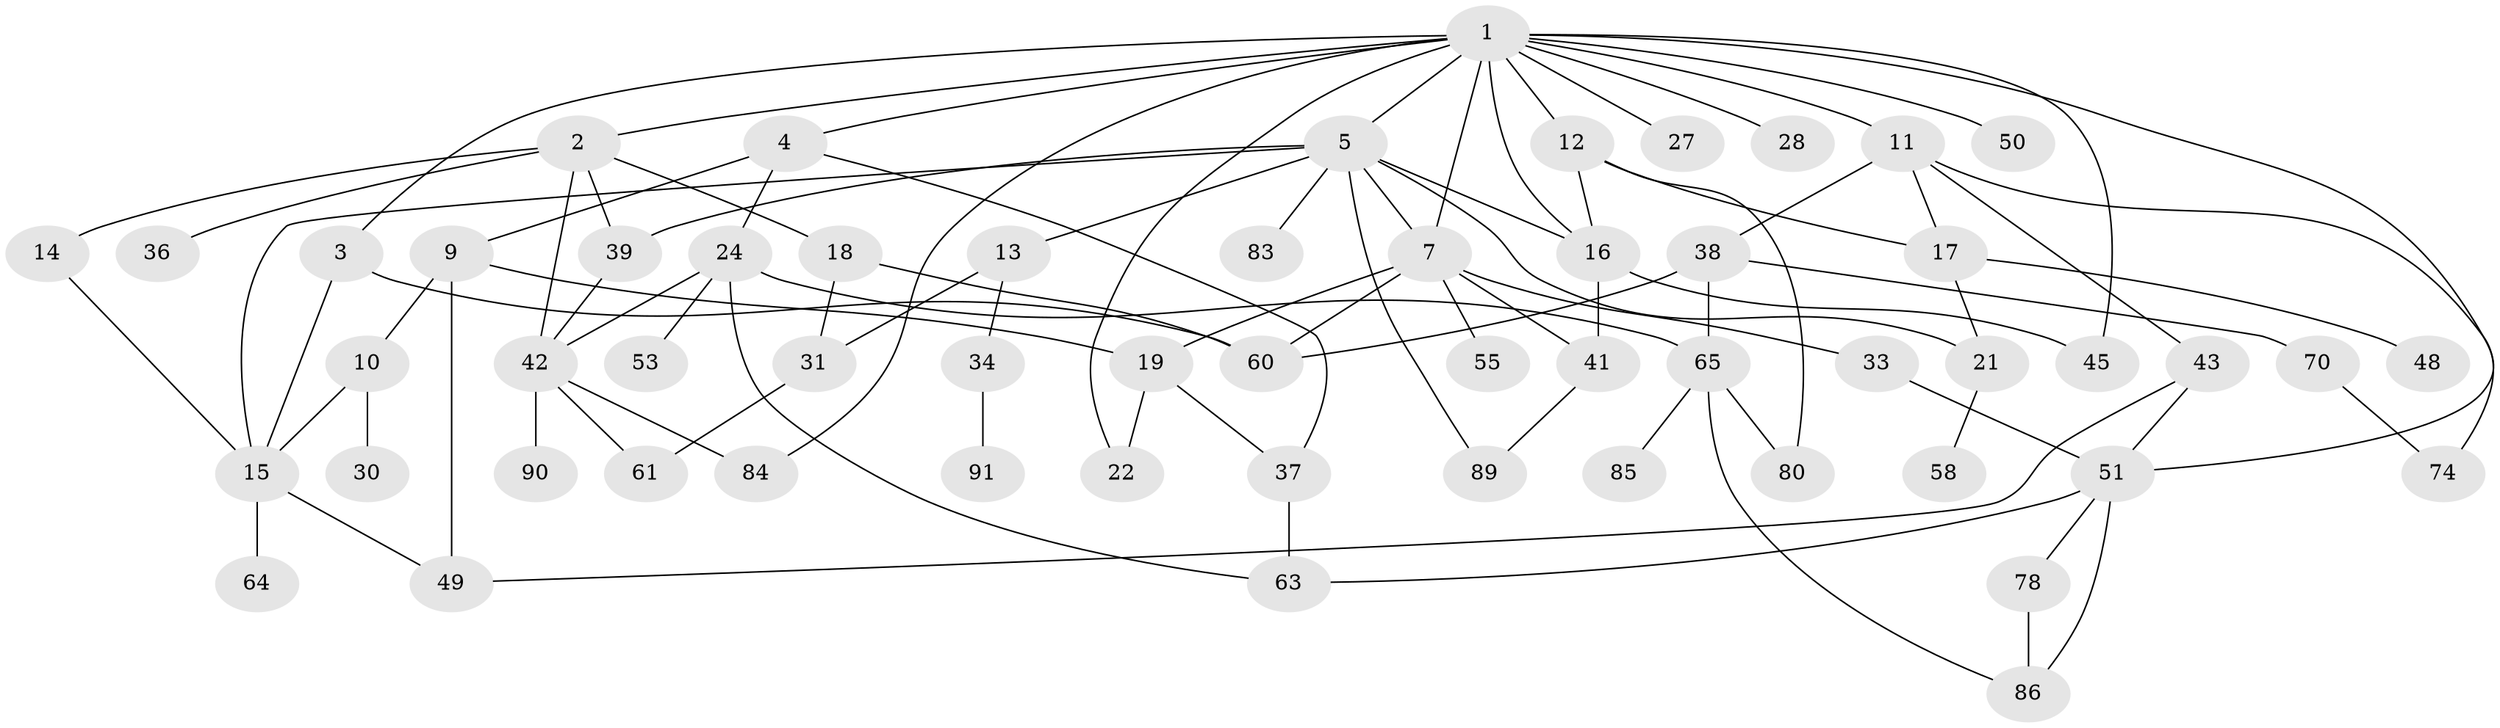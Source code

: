 // original degree distribution, {15: 0.010752688172043012, 6: 0.021505376344086023, 3: 0.26881720430107525, 5: 0.043010752688172046, 8: 0.010752688172043012, 2: 0.2903225806451613, 4: 0.13978494623655913, 1: 0.21505376344086022}
// Generated by graph-tools (version 1.1) at 2025/10/02/27/25 16:10:54]
// undirected, 57 vertices, 90 edges
graph export_dot {
graph [start="1"]
  node [color=gray90,style=filled];
  1 [super="+44"];
  2 [super="+40"];
  3 [super="+6"];
  4 [super="+81"];
  5 [super="+8"];
  7 [super="+20"];
  9 [super="+62"];
  10 [super="+57"];
  11 [super="+32"];
  12 [super="+47"];
  13 [super="+29"];
  14 [super="+59"];
  15 [super="+67"];
  16 [super="+26"];
  17 [super="+25"];
  18 [super="+77"];
  19 [super="+66"];
  21 [super="+23"];
  22 [super="+54"];
  24 [super="+35"];
  27 [super="+69"];
  28 [super="+87"];
  30;
  31 [super="+82"];
  33;
  34 [super="+56"];
  36;
  37 [super="+68"];
  38 [super="+52"];
  39 [super="+71"];
  41;
  42 [super="+46"];
  43 [super="+79"];
  45 [super="+93"];
  48 [super="+73"];
  49;
  50;
  51 [super="+88"];
  53;
  55;
  58 [super="+76"];
  60 [super="+75"];
  61;
  63;
  64;
  65 [super="+72"];
  70;
  74;
  78;
  80;
  83;
  84;
  85;
  86 [super="+92"];
  89;
  90;
  91;
  1 -- 2;
  1 -- 3;
  1 -- 4;
  1 -- 5;
  1 -- 11;
  1 -- 12;
  1 -- 22;
  1 -- 27;
  1 -- 28;
  1 -- 45;
  1 -- 50;
  1 -- 84;
  1 -- 7;
  1 -- 16;
  1 -- 51;
  2 -- 14;
  2 -- 18;
  2 -- 36;
  2 -- 42;
  2 -- 39;
  3 -- 15;
  3 -- 60;
  4 -- 9;
  4 -- 24;
  4 -- 37;
  5 -- 7;
  5 -- 13;
  5 -- 16;
  5 -- 21 [weight=2];
  5 -- 39;
  5 -- 83;
  5 -- 89;
  5 -- 15;
  7 -- 33;
  7 -- 55;
  7 -- 41;
  7 -- 60;
  7 -- 19;
  9 -- 10;
  9 -- 19 [weight=2];
  9 -- 49;
  10 -- 15;
  10 -- 30;
  11 -- 17;
  11 -- 74;
  11 -- 43;
  11 -- 38;
  12 -- 80;
  12 -- 16;
  12 -- 17;
  13 -- 31;
  13 -- 34;
  14 -- 15;
  15 -- 49;
  15 -- 64;
  16 -- 41;
  16 -- 45;
  17 -- 48;
  17 -- 21;
  18 -- 31;
  18 -- 60;
  19 -- 37;
  19 -- 22;
  21 -- 58;
  24 -- 53;
  24 -- 63;
  24 -- 65;
  24 -- 42;
  31 -- 61;
  33 -- 51;
  34 -- 91;
  37 -- 63;
  38 -- 65;
  38 -- 70;
  38 -- 60;
  39 -- 42;
  41 -- 89;
  42 -- 61;
  42 -- 84;
  42 -- 90;
  43 -- 51;
  43 -- 49;
  51 -- 63;
  51 -- 78;
  51 -- 86;
  65 -- 80;
  65 -- 85;
  65 -- 86;
  70 -- 74;
  78 -- 86;
}
